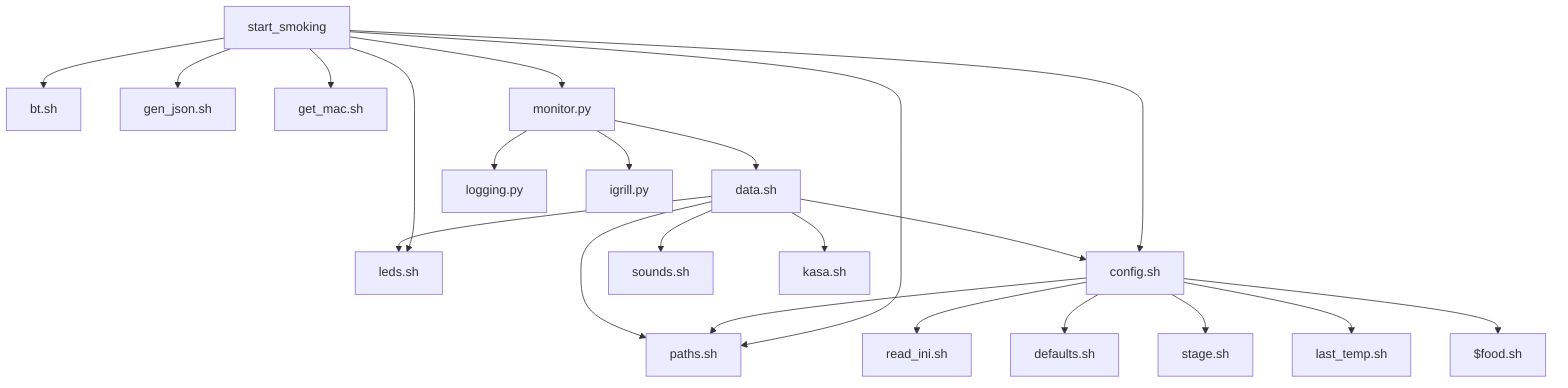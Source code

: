 graph TD
start_smoking --> paths.sh
start_smoking --> bt.sh
start_smoking --> leds.sh
start_smoking --> config.sh
start_smoking --> gen_json.sh
start_smoking --> get_mac.sh
start_smoking --> monitor.py
monitor.py --> data.sh
monitor.py --> logging.py
monitor.py --> igrill.py
config.sh --> paths.sh
config.sh --> read_ini.sh
config.sh --> defaults.sh
config.sh --> stage.sh
config.sh --> last_temp.sh
config.sh --> $food.sh
data.sh --> paths.sh
data.sh --> leds.sh
data.sh --> sounds.sh
data.sh --> kasa.sh
data.sh --> config.sh